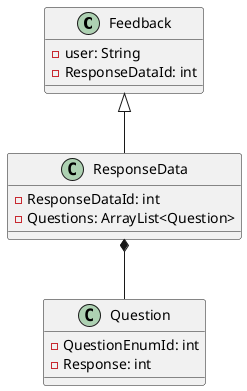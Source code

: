 @startuml
class Feedback{
-user: String
-ResponseDataId: int
}

class ResponseData{
-ResponseDataId: int
-Questions: ArrayList<Question>
}

class Question{
-QuestionEnumId: int
-Response: int
}

Feedback <|-- ResponseData
ResponseData *-- Question
@enduml